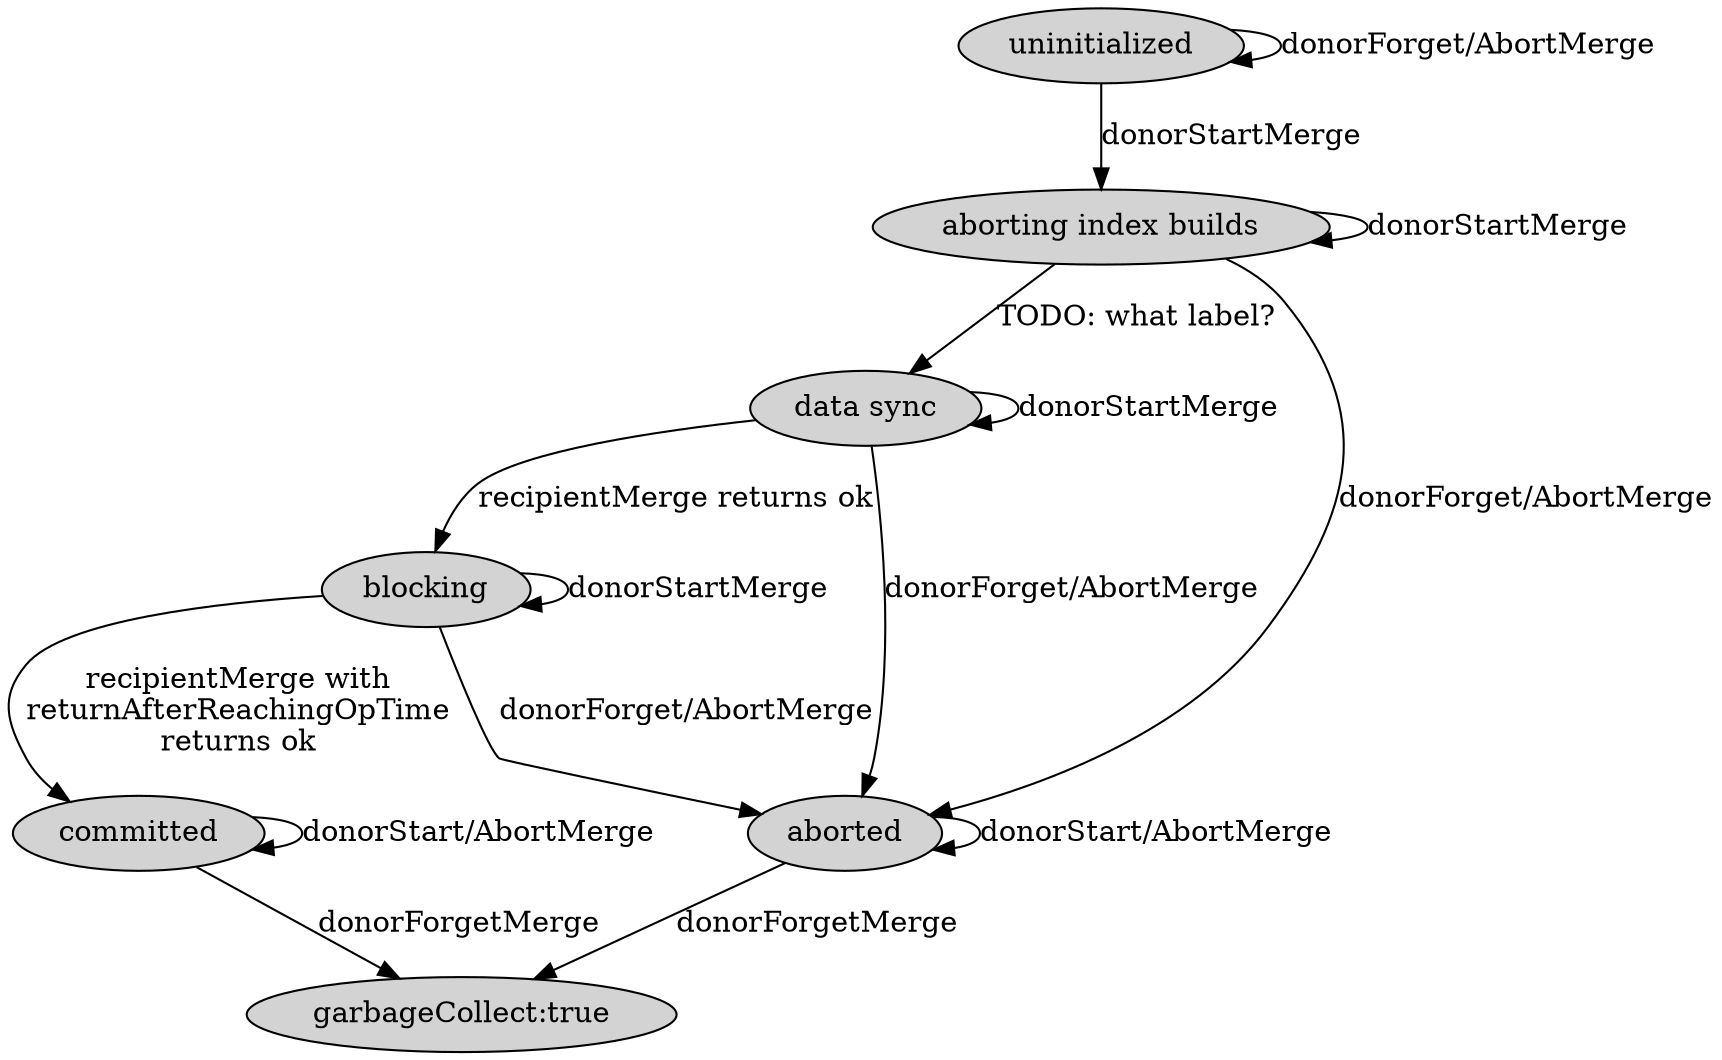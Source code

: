 digraph G {
	node [style=filled];
    a0 [label="uninitialized"];
    a1 [label="aborting index builds"];
    a2 [label="data sync"];
    a3 [label="blocking"];
    a4 [label="committed"];
    a5 [label="aborted"];
    a6 [label="garbageCollect:true"];
    a0 -> a0 [label="donorForget/AbortMerge"]
    a0 -> a1 [label="donorStartMerge"];
    a1 -> a1 [label="donorStartMerge"];
    a1 -> a5 [label="donorForget/AbortMerge"]
    a1 -> a2 [label="TODO: what label?"];
    a2 -> a2 [label="donorStartMerge"];
    a2 -> a5 [label="donorForget/AbortMerge"]
    a2 -> a3 [label="recipientMerge returns ok"];
    a3 -> a3 [label="donorStartMerge"];
    a3 -> a5 [label="donorForget/AbortMerge"];
    a3 -> a4 [label="recipientMerge with\nreturnAfterReachingOpTime\nreturns ok"];
    a4 -> a4 [label="donorStart/AbortMerge"];
    a4 -> a6 [label="donorForgetMerge"];
    a5 -> a5 [label="donorStart/AbortMerge"];
    a5 -> a6 [label="donorForgetMerge"];
}
